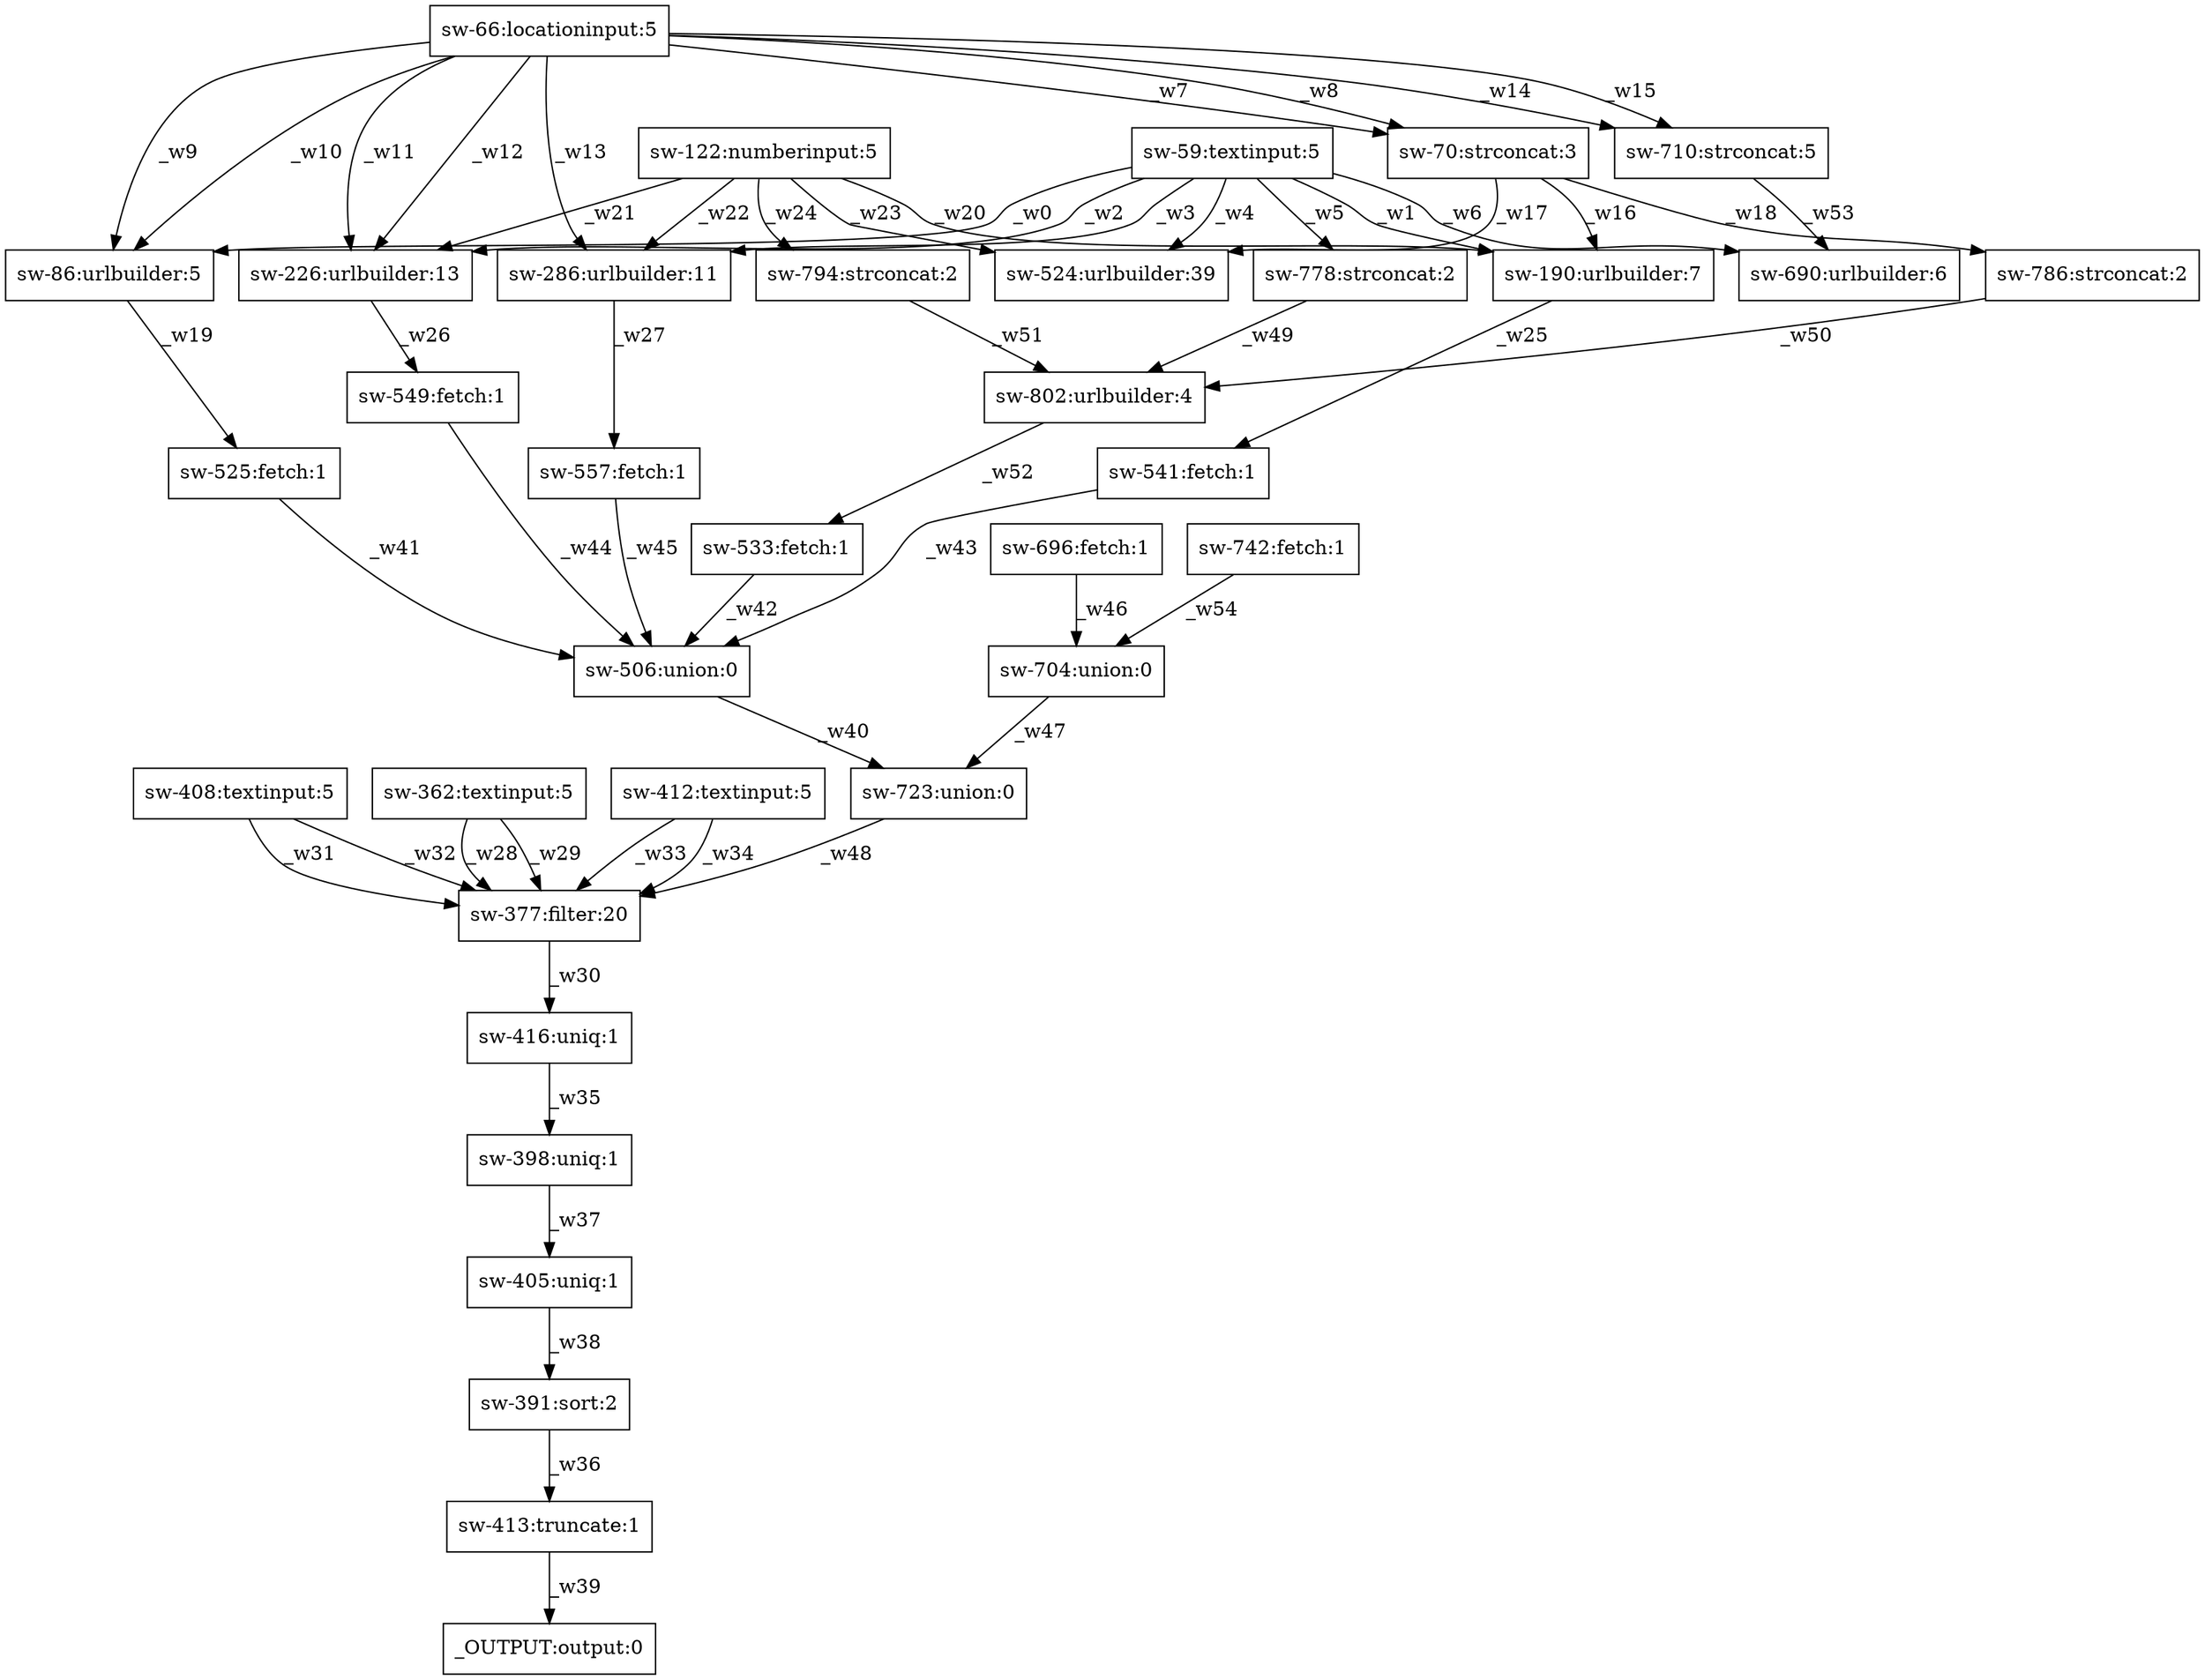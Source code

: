 digraph test1 { node [shape=box] "sw-190" [label="sw-190:urlbuilder:7"];"_OUTPUT" [label="_OUTPUT:output:0"];"sw-122" [label="sw-122:numberinput:5"];"sw-533" [label="sw-533:fetch:1"];"sw-786" [label="sw-786:strconcat:2"];"sw-86" [label="sw-86:urlbuilder:5"];"sw-742" [label="sw-742:fetch:1"];"sw-286" [label="sw-286:urlbuilder:11"];"sw-405" [label="sw-405:uniq:1"];"sw-506" [label="sw-506:union:0"];"sw-690" [label="sw-690:urlbuilder:6"];"sw-59" [label="sw-59:textinput:5"];"sw-710" [label="sw-710:strconcat:5"];"sw-408" [label="sw-408:textinput:5"];"sw-525" [label="sw-525:fetch:1"];"sw-362" [label="sw-362:textinput:5"];"sw-66" [label="sw-66:locationinput:5"];"sw-778" [label="sw-778:strconcat:2"];"sw-696" [label="sw-696:fetch:1"];"sw-794" [label="sw-794:strconcat:2"];"sw-416" [label="sw-416:uniq:1"];"sw-704" [label="sw-704:union:0"];"sw-377" [label="sw-377:filter:20"];"sw-541" [label="sw-541:fetch:1"];"sw-524" [label="sw-524:urlbuilder:39"];"sw-412" [label="sw-412:textinput:5"];"sw-391" [label="sw-391:sort:2"];"sw-70" [label="sw-70:strconcat:3"];"sw-723" [label="sw-723:union:0"];"sw-413" [label="sw-413:truncate:1"];"sw-398" [label="sw-398:uniq:1"];"sw-557" [label="sw-557:fetch:1"];"sw-802" [label="sw-802:urlbuilder:4"];"sw-226" [label="sw-226:urlbuilder:13"];"sw-549" [label="sw-549:fetch:1"];"sw-59" -> "sw-86" [label="_w0"];"sw-59" -> "sw-190" [label="_w1"];"sw-59" -> "sw-226" [label="_w2"];"sw-59" -> "sw-286" [label="_w3"];"sw-59" -> "sw-524" [label="_w4"];"sw-59" -> "sw-778" [label="_w5"];"sw-59" -> "sw-690" [label="_w6"];"sw-66" -> "sw-70" [label="_w7"];"sw-66" -> "sw-70" [label="_w8"];"sw-66" -> "sw-86" [label="_w9"];"sw-66" -> "sw-86" [label="_w10"];"sw-66" -> "sw-226" [label="_w11"];"sw-66" -> "sw-226" [label="_w12"];"sw-66" -> "sw-286" [label="_w13"];"sw-66" -> "sw-710" [label="_w14"];"sw-66" -> "sw-710" [label="_w15"];"sw-70" -> "sw-190" [label="_w16"];"sw-70" -> "sw-524" [label="_w17"];"sw-70" -> "sw-786" [label="_w18"];"sw-86" -> "sw-525" [label="_w19"];"sw-122" -> "sw-190" [label="_w20"];"sw-122" -> "sw-226" [label="_w21"];"sw-122" -> "sw-286" [label="_w22"];"sw-122" -> "sw-524" [label="_w23"];"sw-122" -> "sw-794" [label="_w24"];"sw-190" -> "sw-541" [label="_w25"];"sw-226" -> "sw-549" [label="_w26"];"sw-286" -> "sw-557" [label="_w27"];"sw-362" -> "sw-377" [label="_w28"];"sw-362" -> "sw-377" [label="_w29"];"sw-377" -> "sw-416" [label="_w30"];"sw-408" -> "sw-377" [label="_w31"];"sw-408" -> "sw-377" [label="_w32"];"sw-412" -> "sw-377" [label="_w33"];"sw-412" -> "sw-377" [label="_w34"];"sw-416" -> "sw-398" [label="_w35"];"sw-391" -> "sw-413" [label="_w36"];"sw-398" -> "sw-405" [label="_w37"];"sw-405" -> "sw-391" [label="_w38"];"sw-413" -> "_OUTPUT" [label="_w39"];"sw-506" -> "sw-723" [label="_w40"];"sw-525" -> "sw-506" [label="_w41"];"sw-533" -> "sw-506" [label="_w42"];"sw-541" -> "sw-506" [label="_w43"];"sw-549" -> "sw-506" [label="_w44"];"sw-557" -> "sw-506" [label="_w45"];"sw-696" -> "sw-704" [label="_w46"];"sw-704" -> "sw-723" [label="_w47"];"sw-723" -> "sw-377" [label="_w48"];"sw-778" -> "sw-802" [label="_w49"];"sw-786" -> "sw-802" [label="_w50"];"sw-794" -> "sw-802" [label="_w51"];"sw-802" -> "sw-533" [label="_w52"];"sw-710" -> "sw-690" [label="_w53"];"sw-742" -> "sw-704" [label="_w54"];}